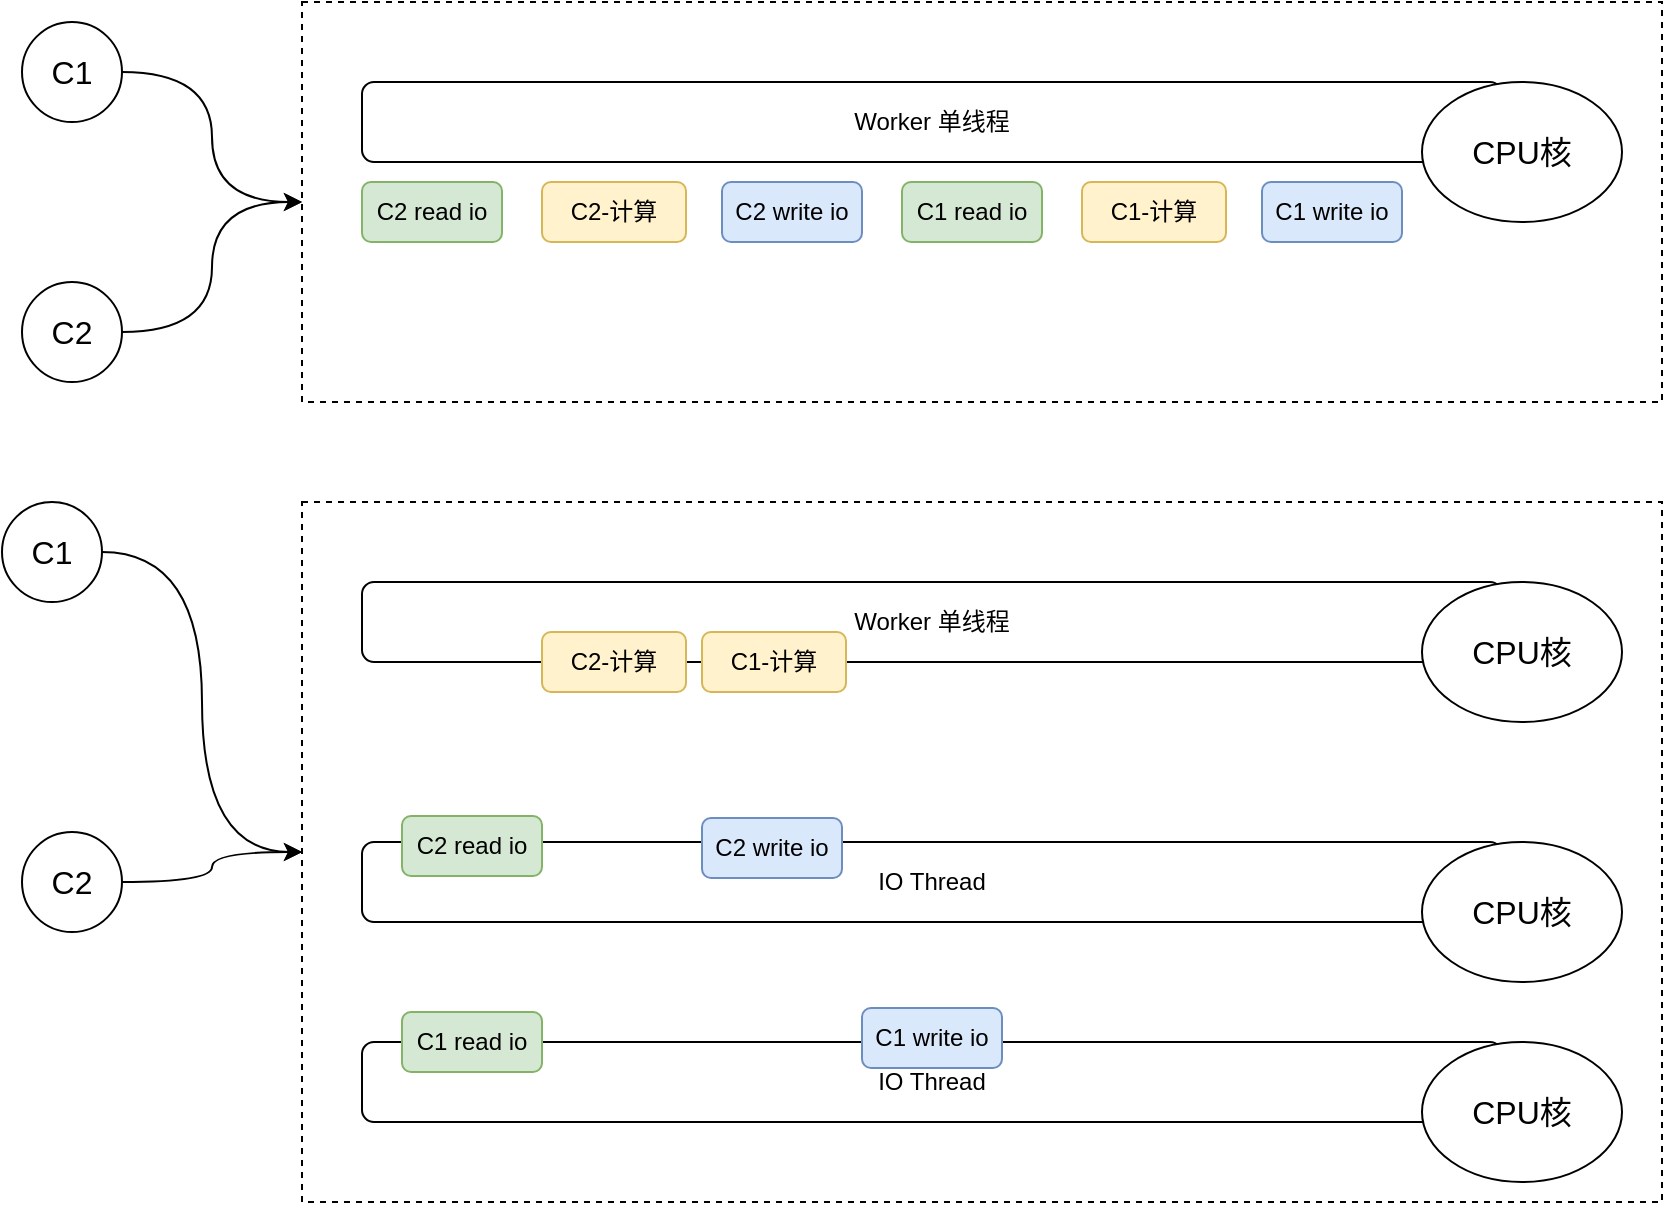 <mxfile version="12.6.5" type="device"><diagram id="EFRrM4yIaYJOq2oCo1-c" name="第 1 页"><mxGraphModel dx="852" dy="494" grid="1" gridSize="10" guides="1" tooltips="1" connect="1" arrows="1" fold="1" page="1" pageScale="1" pageWidth="827" pageHeight="1169" math="0" shadow="0"><root><mxCell id="0"/><mxCell id="1" parent="0"/><mxCell id="PVoJK8AK2U1qSy2LWjEP-16" value="" style="rounded=0;whiteSpace=wrap;html=1;fontSize=12;fillColor=none;dashed=1;" vertex="1" parent="1"><mxGeometry x="190" y="70" width="680" height="200" as="geometry"/></mxCell><mxCell id="PVoJK8AK2U1qSy2LWjEP-18" value="" style="edgeStyle=orthogonalEdgeStyle;rounded=0;orthogonalLoop=1;jettySize=auto;html=1;fontSize=12;entryX=0;entryY=0.5;entryDx=0;entryDy=0;curved=1;" edge="1" parent="1" source="PVoJK8AK2U1qSy2LWjEP-1" target="PVoJK8AK2U1qSy2LWjEP-16"><mxGeometry relative="1" as="geometry"><mxPoint x="180" y="115" as="targetPoint"/></mxGeometry></mxCell><mxCell id="PVoJK8AK2U1qSy2LWjEP-1" value="C1" style="ellipse;whiteSpace=wrap;html=1;aspect=fixed;fontSize=16;" vertex="1" parent="1"><mxGeometry x="50" y="80" width="50" height="50" as="geometry"/></mxCell><mxCell id="PVoJK8AK2U1qSy2LWjEP-20" value="" style="edgeStyle=orthogonalEdgeStyle;curved=1;rounded=0;orthogonalLoop=1;jettySize=auto;html=1;fontSize=12;entryX=0;entryY=0.5;entryDx=0;entryDy=0;" edge="1" parent="1" source="PVoJK8AK2U1qSy2LWjEP-2" target="PVoJK8AK2U1qSy2LWjEP-16"><mxGeometry relative="1" as="geometry"><mxPoint x="180" y="225" as="targetPoint"/></mxGeometry></mxCell><mxCell id="PVoJK8AK2U1qSy2LWjEP-2" value="C2" style="ellipse;whiteSpace=wrap;html=1;aspect=fixed;fontSize=16;" vertex="1" parent="1"><mxGeometry x="50" y="210" width="50" height="50" as="geometry"/></mxCell><mxCell id="PVoJK8AK2U1qSy2LWjEP-3" value="Worker 单线程" style="rounded=1;whiteSpace=wrap;html=1;" vertex="1" parent="1"><mxGeometry x="220" y="110" width="570" height="40" as="geometry"/></mxCell><mxCell id="PVoJK8AK2U1qSy2LWjEP-4" value="CPU核" style="ellipse;whiteSpace=wrap;html=1;fontSize=16;" vertex="1" parent="1"><mxGeometry x="750" y="110" width="100" height="70" as="geometry"/></mxCell><mxCell id="PVoJK8AK2U1qSy2LWjEP-5" value="C2 read io" style="rounded=1;whiteSpace=wrap;html=1;fontSize=12;fillColor=#d5e8d4;strokeColor=#82b366;" vertex="1" parent="1"><mxGeometry x="220" y="160" width="70" height="30" as="geometry"/></mxCell><mxCell id="PVoJK8AK2U1qSy2LWjEP-6" value="C2-计算" style="rounded=1;whiteSpace=wrap;html=1;fontSize=12;fillColor=#fff2cc;strokeColor=#d6b656;" vertex="1" parent="1"><mxGeometry x="310" y="160" width="72" height="30" as="geometry"/></mxCell><mxCell id="PVoJK8AK2U1qSy2LWjEP-9" value="C2 write io" style="rounded=1;whiteSpace=wrap;html=1;fontSize=12;fillColor=#dae8fc;strokeColor=#6c8ebf;" vertex="1" parent="1"><mxGeometry x="400" y="160" width="70" height="30" as="geometry"/></mxCell><mxCell id="PVoJK8AK2U1qSy2LWjEP-13" value="C1 read io" style="rounded=1;whiteSpace=wrap;html=1;fontSize=12;fillColor=#d5e8d4;strokeColor=#82b366;" vertex="1" parent="1"><mxGeometry x="490" y="160" width="70" height="30" as="geometry"/></mxCell><mxCell id="PVoJK8AK2U1qSy2LWjEP-14" value="C1-计算" style="rounded=1;whiteSpace=wrap;html=1;fontSize=12;fillColor=#fff2cc;strokeColor=#d6b656;" vertex="1" parent="1"><mxGeometry x="580" y="160" width="72" height="30" as="geometry"/></mxCell><mxCell id="PVoJK8AK2U1qSy2LWjEP-15" value="C1 write io" style="rounded=1;whiteSpace=wrap;html=1;fontSize=12;fillColor=#dae8fc;strokeColor=#6c8ebf;" vertex="1" parent="1"><mxGeometry x="670" y="160" width="70" height="30" as="geometry"/></mxCell><mxCell id="PVoJK8AK2U1qSy2LWjEP-21" value="" style="rounded=0;whiteSpace=wrap;html=1;fontSize=12;fillColor=none;dashed=1;" vertex="1" parent="1"><mxGeometry x="190" y="320" width="680" height="350" as="geometry"/></mxCell><mxCell id="PVoJK8AK2U1qSy2LWjEP-22" value="" style="edgeStyle=orthogonalEdgeStyle;rounded=0;orthogonalLoop=1;jettySize=auto;html=1;fontSize=12;entryX=0;entryY=0.5;entryDx=0;entryDy=0;curved=1;" edge="1" parent="1" source="PVoJK8AK2U1qSy2LWjEP-23" target="PVoJK8AK2U1qSy2LWjEP-21"><mxGeometry relative="1" as="geometry"><mxPoint x="180" y="365" as="targetPoint"/></mxGeometry></mxCell><mxCell id="PVoJK8AK2U1qSy2LWjEP-23" value="C1" style="ellipse;whiteSpace=wrap;html=1;aspect=fixed;fontSize=16;" vertex="1" parent="1"><mxGeometry x="40" y="320" width="50" height="50" as="geometry"/></mxCell><mxCell id="PVoJK8AK2U1qSy2LWjEP-24" value="" style="edgeStyle=orthogonalEdgeStyle;curved=1;rounded=0;orthogonalLoop=1;jettySize=auto;html=1;fontSize=12;entryX=0;entryY=0.5;entryDx=0;entryDy=0;" edge="1" parent="1" source="PVoJK8AK2U1qSy2LWjEP-25" target="PVoJK8AK2U1qSy2LWjEP-21"><mxGeometry relative="1" as="geometry"><mxPoint x="180" y="475" as="targetPoint"/></mxGeometry></mxCell><mxCell id="PVoJK8AK2U1qSy2LWjEP-25" value="C2" style="ellipse;whiteSpace=wrap;html=1;aspect=fixed;fontSize=16;" vertex="1" parent="1"><mxGeometry x="50" y="485" width="50" height="50" as="geometry"/></mxCell><mxCell id="PVoJK8AK2U1qSy2LWjEP-26" value="Worker 单线程" style="rounded=1;whiteSpace=wrap;html=1;" vertex="1" parent="1"><mxGeometry x="220" y="360" width="570" height="40" as="geometry"/></mxCell><mxCell id="PVoJK8AK2U1qSy2LWjEP-27" value="CPU核" style="ellipse;whiteSpace=wrap;html=1;fontSize=16;" vertex="1" parent="1"><mxGeometry x="750" y="360" width="100" height="70" as="geometry"/></mxCell><mxCell id="PVoJK8AK2U1qSy2LWjEP-29" value="C2-计算" style="rounded=1;whiteSpace=wrap;html=1;fontSize=12;fillColor=#fff2cc;strokeColor=#d6b656;" vertex="1" parent="1"><mxGeometry x="310" y="385" width="72" height="30" as="geometry"/></mxCell><mxCell id="PVoJK8AK2U1qSy2LWjEP-32" value="C1-计算" style="rounded=1;whiteSpace=wrap;html=1;fontSize=12;fillColor=#fff2cc;strokeColor=#d6b656;" vertex="1" parent="1"><mxGeometry x="390" y="385" width="72" height="30" as="geometry"/></mxCell><mxCell id="PVoJK8AK2U1qSy2LWjEP-34" value="IO Thread" style="rounded=1;whiteSpace=wrap;html=1;" vertex="1" parent="1"><mxGeometry x="220" y="490" width="570" height="40" as="geometry"/></mxCell><mxCell id="PVoJK8AK2U1qSy2LWjEP-35" value="CPU核" style="ellipse;whiteSpace=wrap;html=1;fontSize=16;" vertex="1" parent="1"><mxGeometry x="750" y="490" width="100" height="70" as="geometry"/></mxCell><mxCell id="PVoJK8AK2U1qSy2LWjEP-36" value="IO Thread" style="rounded=1;whiteSpace=wrap;html=1;" vertex="1" parent="1"><mxGeometry x="220" y="590" width="570" height="40" as="geometry"/></mxCell><mxCell id="PVoJK8AK2U1qSy2LWjEP-37" value="CPU核" style="ellipse;whiteSpace=wrap;html=1;fontSize=16;" vertex="1" parent="1"><mxGeometry x="750" y="590" width="100" height="70" as="geometry"/></mxCell><mxCell id="PVoJK8AK2U1qSy2LWjEP-40" value="C2 read io" style="rounded=1;whiteSpace=wrap;html=1;fontSize=12;fillColor=#d5e8d4;strokeColor=#82b366;" vertex="1" parent="1"><mxGeometry x="240" y="477" width="70" height="30" as="geometry"/></mxCell><mxCell id="PVoJK8AK2U1qSy2LWjEP-42" value="C1 read io" style="rounded=1;whiteSpace=wrap;html=1;fontSize=12;fillColor=#d5e8d4;strokeColor=#82b366;" vertex="1" parent="1"><mxGeometry x="240" y="575" width="70" height="30" as="geometry"/></mxCell><mxCell id="PVoJK8AK2U1qSy2LWjEP-30" value="C2 write io" style="rounded=1;whiteSpace=wrap;html=1;fontSize=12;fillColor=#dae8fc;strokeColor=#6c8ebf;" vertex="1" parent="1"><mxGeometry x="390" y="478" width="70" height="30" as="geometry"/></mxCell><mxCell id="PVoJK8AK2U1qSy2LWjEP-33" value="C1 write io" style="rounded=1;whiteSpace=wrap;html=1;fontSize=12;fillColor=#dae8fc;strokeColor=#6c8ebf;" vertex="1" parent="1"><mxGeometry x="470" y="573" width="70" height="30" as="geometry"/></mxCell></root></mxGraphModel></diagram></mxfile>